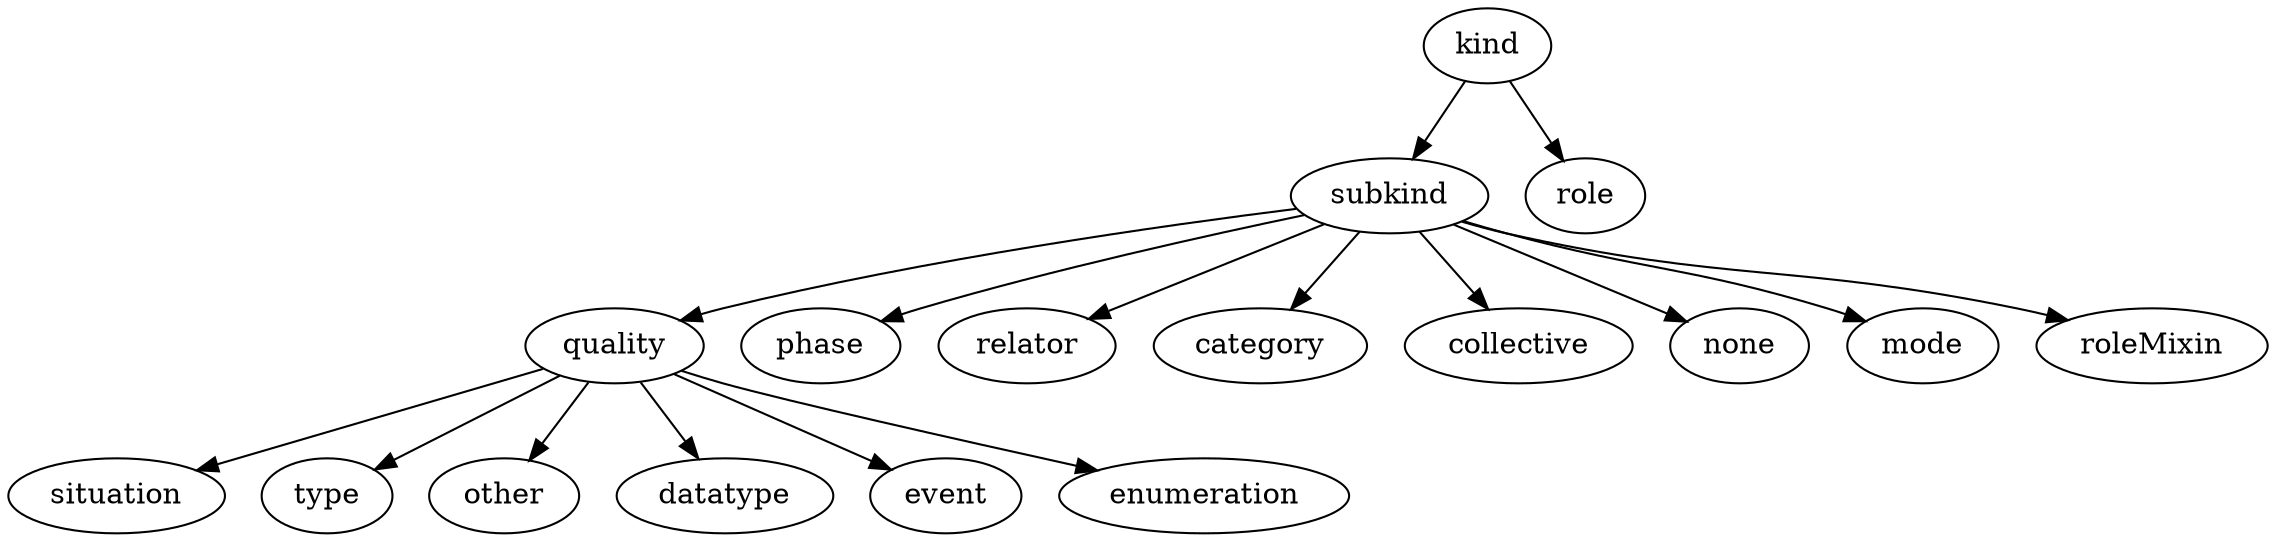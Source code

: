strict digraph  {
kind;
subkind;
role;
quality;
phase;
relator;
category;
collective;
none;
mode;
roleMixin;
situation;
type;
other;
datatype;
event;
enumeration;
kind -> subkind;
kind -> role;
subkind -> quality;
subkind -> phase;
subkind -> relator;
subkind -> category;
subkind -> collective;
subkind -> none;
subkind -> mode;
subkind -> roleMixin;
quality -> situation;
quality -> type;
quality -> other;
quality -> datatype;
quality -> event;
quality -> enumeration;
}
